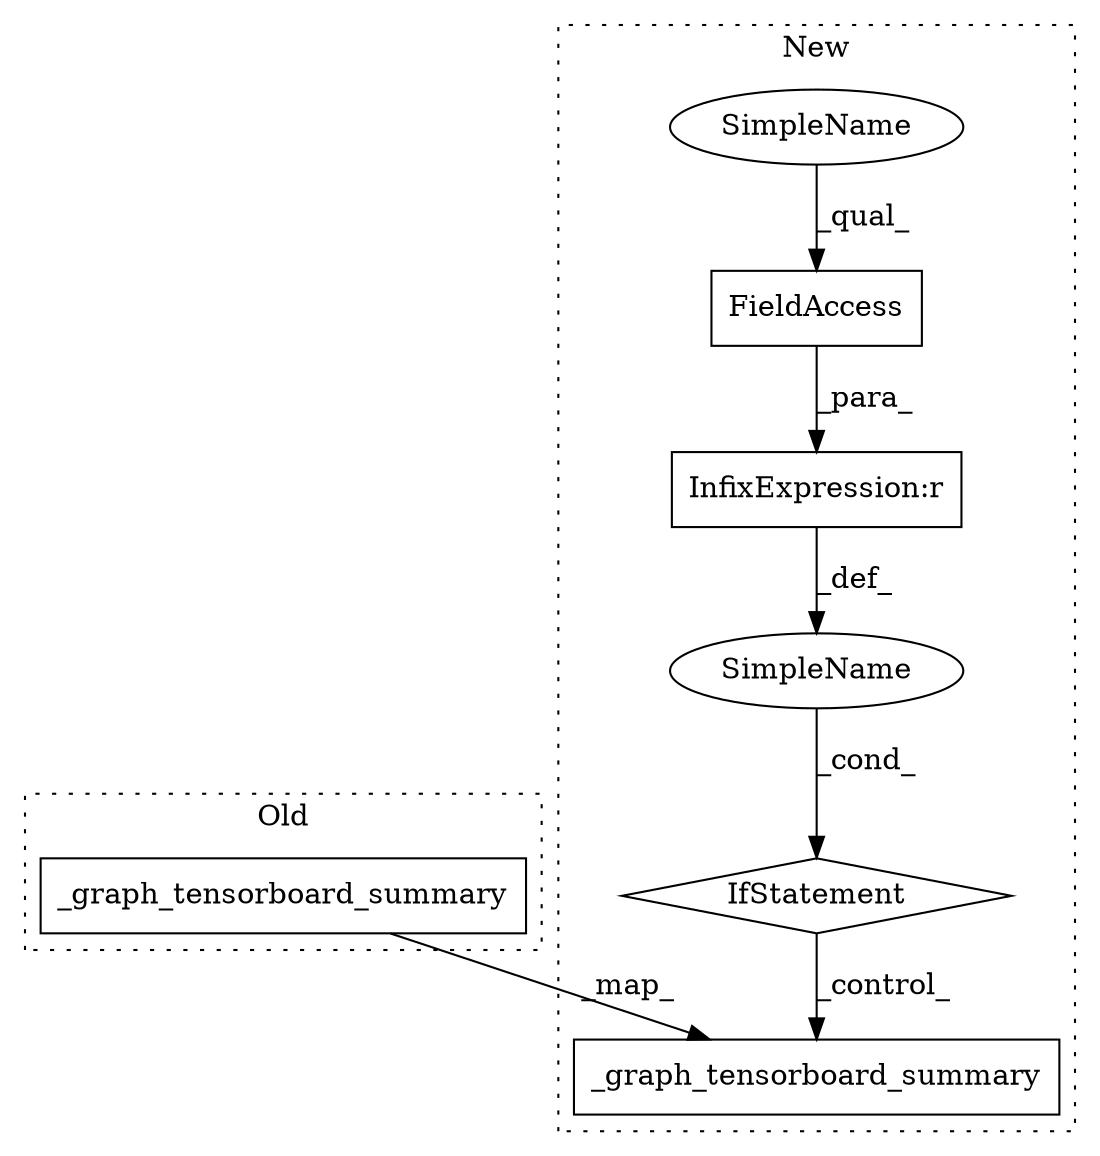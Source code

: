 digraph G {
subgraph cluster0 {
1 [label="_graph_tensorboard_summary" a="32" s="7486,7557" l="27,1" shape="box"];
label = "Old";
style="dotted";
}
subgraph cluster1 {
2 [label="_graph_tensorboard_summary" a="32" s="7522,7593" l="27,1" shape="box"];
3 [label="InfixExpression:r" a="27" s="7497" l="4" shape="box"];
4 [label="FieldAccess" a="22" s="7485" l="12" shape="box"];
5 [label="SimpleName" a="42" s="" l="" shape="ellipse"];
6 [label="IfStatement" a="25" s="7481,7505" l="4,2" shape="diamond"];
7 [label="SimpleName" a="42" s="7485" l="4" shape="ellipse"];
label = "New";
style="dotted";
}
1 -> 2 [label="_map_"];
3 -> 5 [label="_def_"];
4 -> 3 [label="_para_"];
5 -> 6 [label="_cond_"];
6 -> 2 [label="_control_"];
7 -> 4 [label="_qual_"];
}
